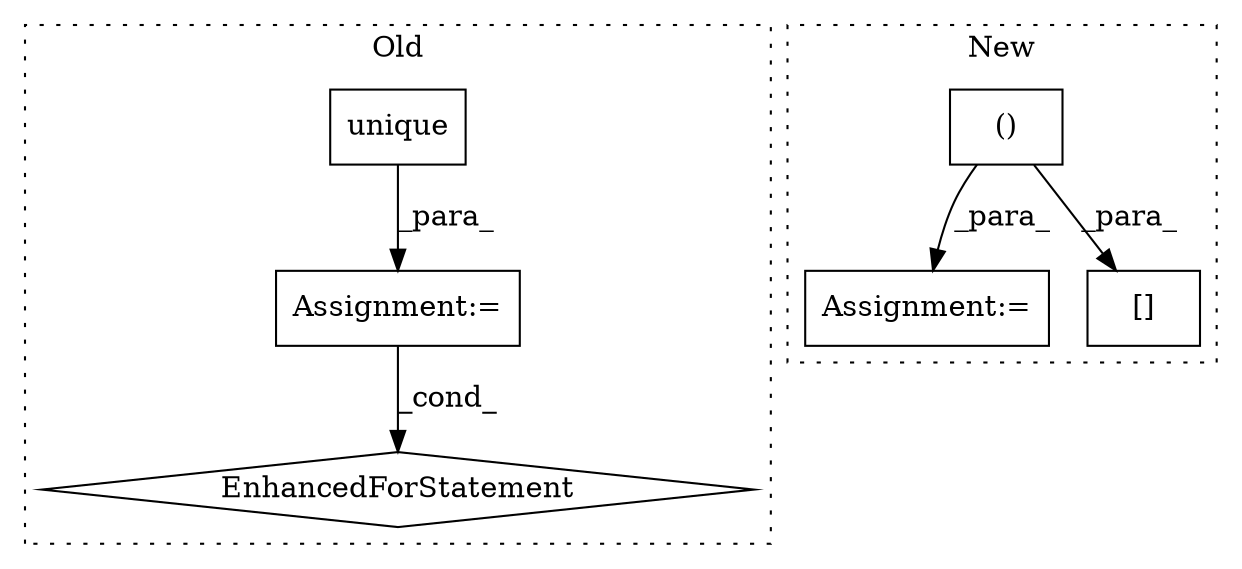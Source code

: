 digraph G {
subgraph cluster0 {
1 [label="unique" a="32" s="1338,1352" l="7,1" shape="box"];
3 [label="Assignment:=" a="7" s="1271,1353" l="53,2" shape="box"];
4 [label="EnhancedForStatement" a="70" s="1271,1353" l="53,2" shape="diamond"];
label = "Old";
style="dotted";
}
subgraph cluster1 {
2 [label="()" a="106" s="1438" l="37" shape="box"];
5 [label="Assignment:=" a="7" s="1665" l="1" shape="box"];
6 [label="[]" a="2" s="1423,1475" l="15,2" shape="box"];
label = "New";
style="dotted";
}
1 -> 3 [label="_para_"];
2 -> 6 [label="_para_"];
2 -> 5 [label="_para_"];
3 -> 4 [label="_cond_"];
}